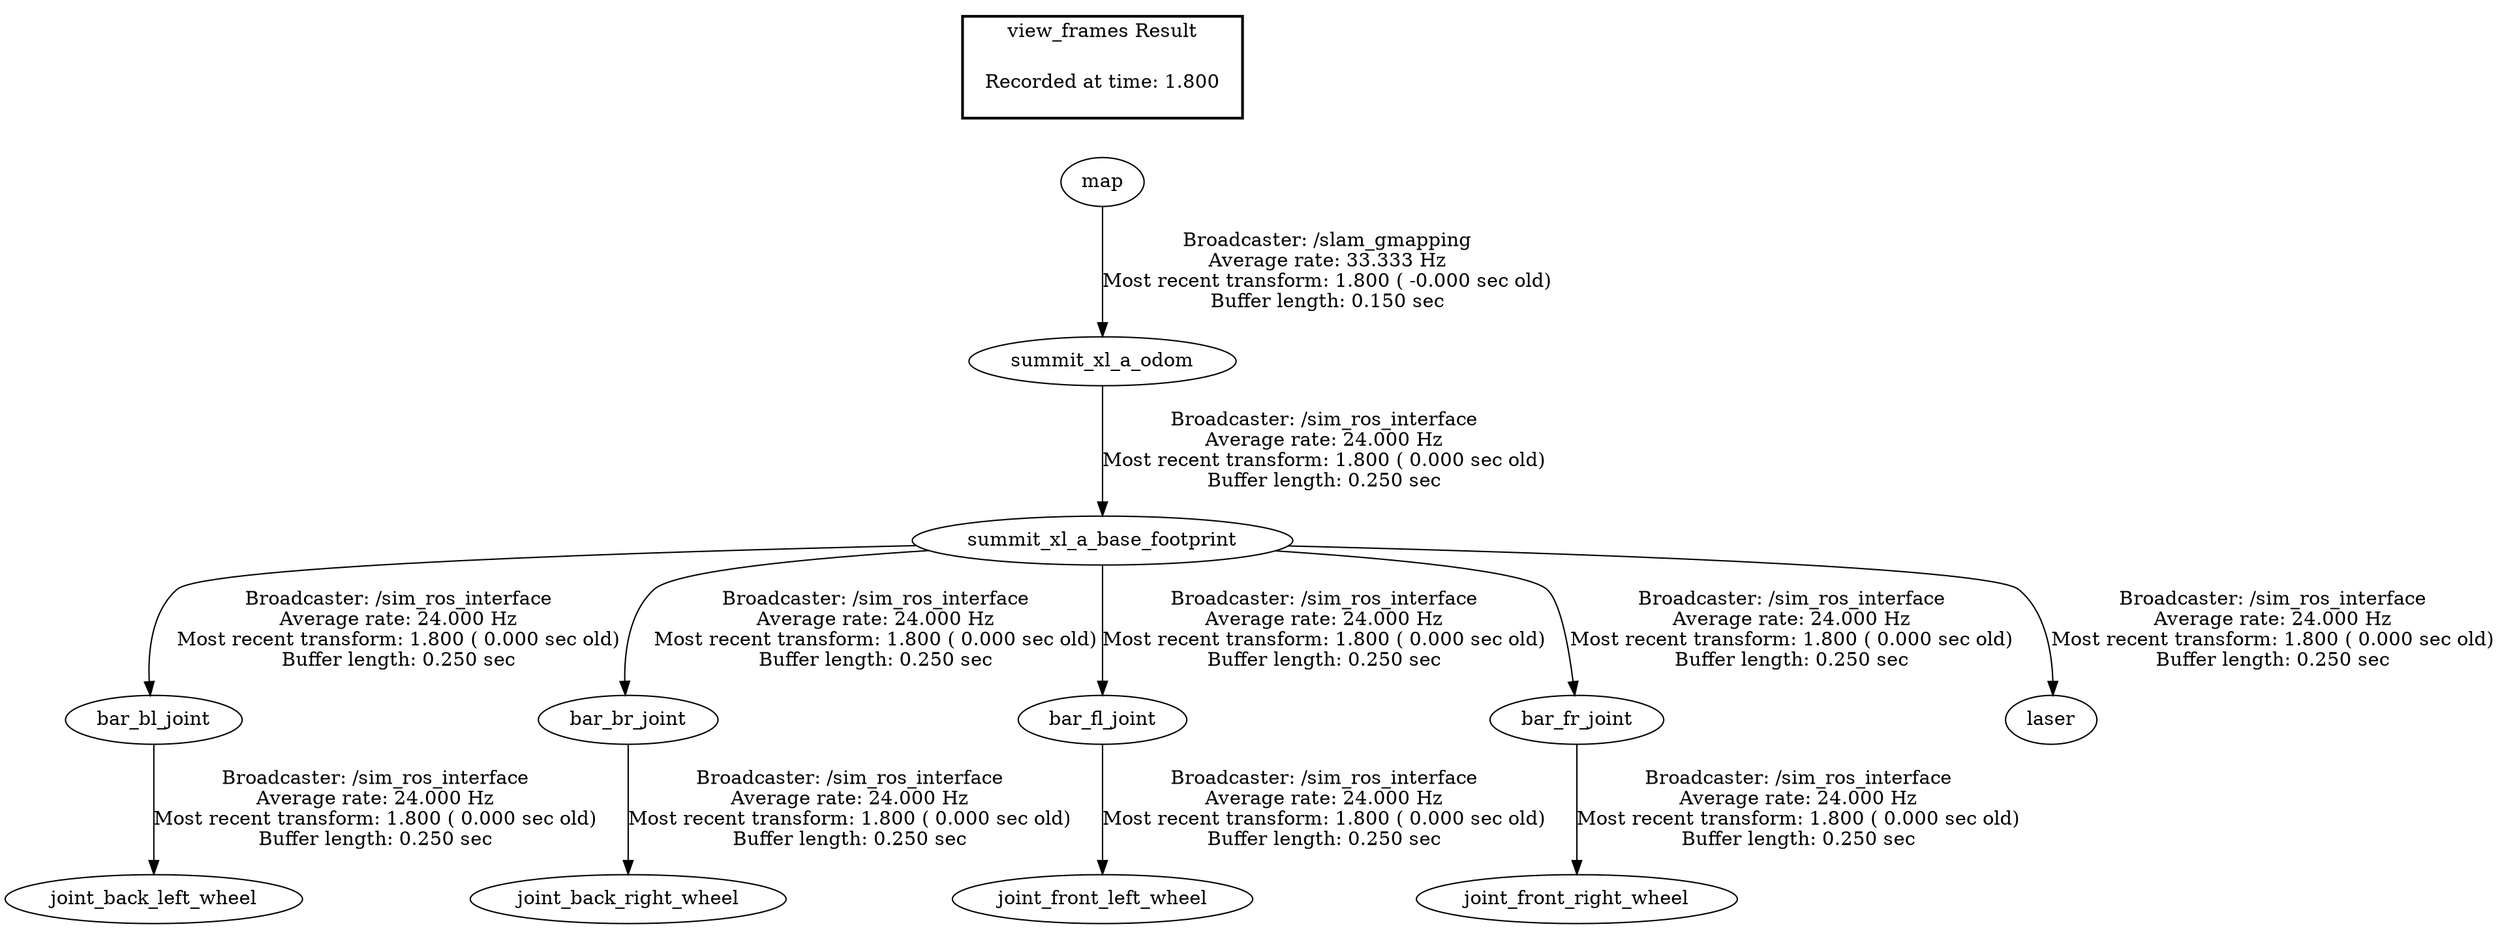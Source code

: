 digraph G {
"summit_xl_a_odom" -> "summit_xl_a_base_footprint"[label="Broadcaster: /sim_ros_interface\nAverage rate: 24.000 Hz\nMost recent transform: 1.800 ( 0.000 sec old)\nBuffer length: 0.250 sec\n"];
"map" -> "summit_xl_a_odom"[label="Broadcaster: /slam_gmapping\nAverage rate: 33.333 Hz\nMost recent transform: 1.800 ( -0.000 sec old)\nBuffer length: 0.150 sec\n"];
"summit_xl_a_base_footprint" -> "bar_bl_joint"[label="Broadcaster: /sim_ros_interface\nAverage rate: 24.000 Hz\nMost recent transform: 1.800 ( 0.000 sec old)\nBuffer length: 0.250 sec\n"];
"summit_xl_a_base_footprint" -> "bar_br_joint"[label="Broadcaster: /sim_ros_interface\nAverage rate: 24.000 Hz\nMost recent transform: 1.800 ( 0.000 sec old)\nBuffer length: 0.250 sec\n"];
"summit_xl_a_base_footprint" -> "bar_fl_joint"[label="Broadcaster: /sim_ros_interface\nAverage rate: 24.000 Hz\nMost recent transform: 1.800 ( 0.000 sec old)\nBuffer length: 0.250 sec\n"];
"summit_xl_a_base_footprint" -> "bar_fr_joint"[label="Broadcaster: /sim_ros_interface\nAverage rate: 24.000 Hz\nMost recent transform: 1.800 ( 0.000 sec old)\nBuffer length: 0.250 sec\n"];
"summit_xl_a_base_footprint" -> "laser"[label="Broadcaster: /sim_ros_interface\nAverage rate: 24.000 Hz\nMost recent transform: 1.800 ( 0.000 sec old)\nBuffer length: 0.250 sec\n"];
"bar_bl_joint" -> "joint_back_left_wheel"[label="Broadcaster: /sim_ros_interface\nAverage rate: 24.000 Hz\nMost recent transform: 1.800 ( 0.000 sec old)\nBuffer length: 0.250 sec\n"];
"bar_br_joint" -> "joint_back_right_wheel"[label="Broadcaster: /sim_ros_interface\nAverage rate: 24.000 Hz\nMost recent transform: 1.800 ( 0.000 sec old)\nBuffer length: 0.250 sec\n"];
"bar_fl_joint" -> "joint_front_left_wheel"[label="Broadcaster: /sim_ros_interface\nAverage rate: 24.000 Hz\nMost recent transform: 1.800 ( 0.000 sec old)\nBuffer length: 0.250 sec\n"];
"bar_fr_joint" -> "joint_front_right_wheel"[label="Broadcaster: /sim_ros_interface\nAverage rate: 24.000 Hz\nMost recent transform: 1.800 ( 0.000 sec old)\nBuffer length: 0.250 sec\n"];
edge [style=invis];
 subgraph cluster_legend { style=bold; color=black; label ="view_frames Result";
"Recorded at time: 1.800"[ shape=plaintext ] ;
 }->"map";
}